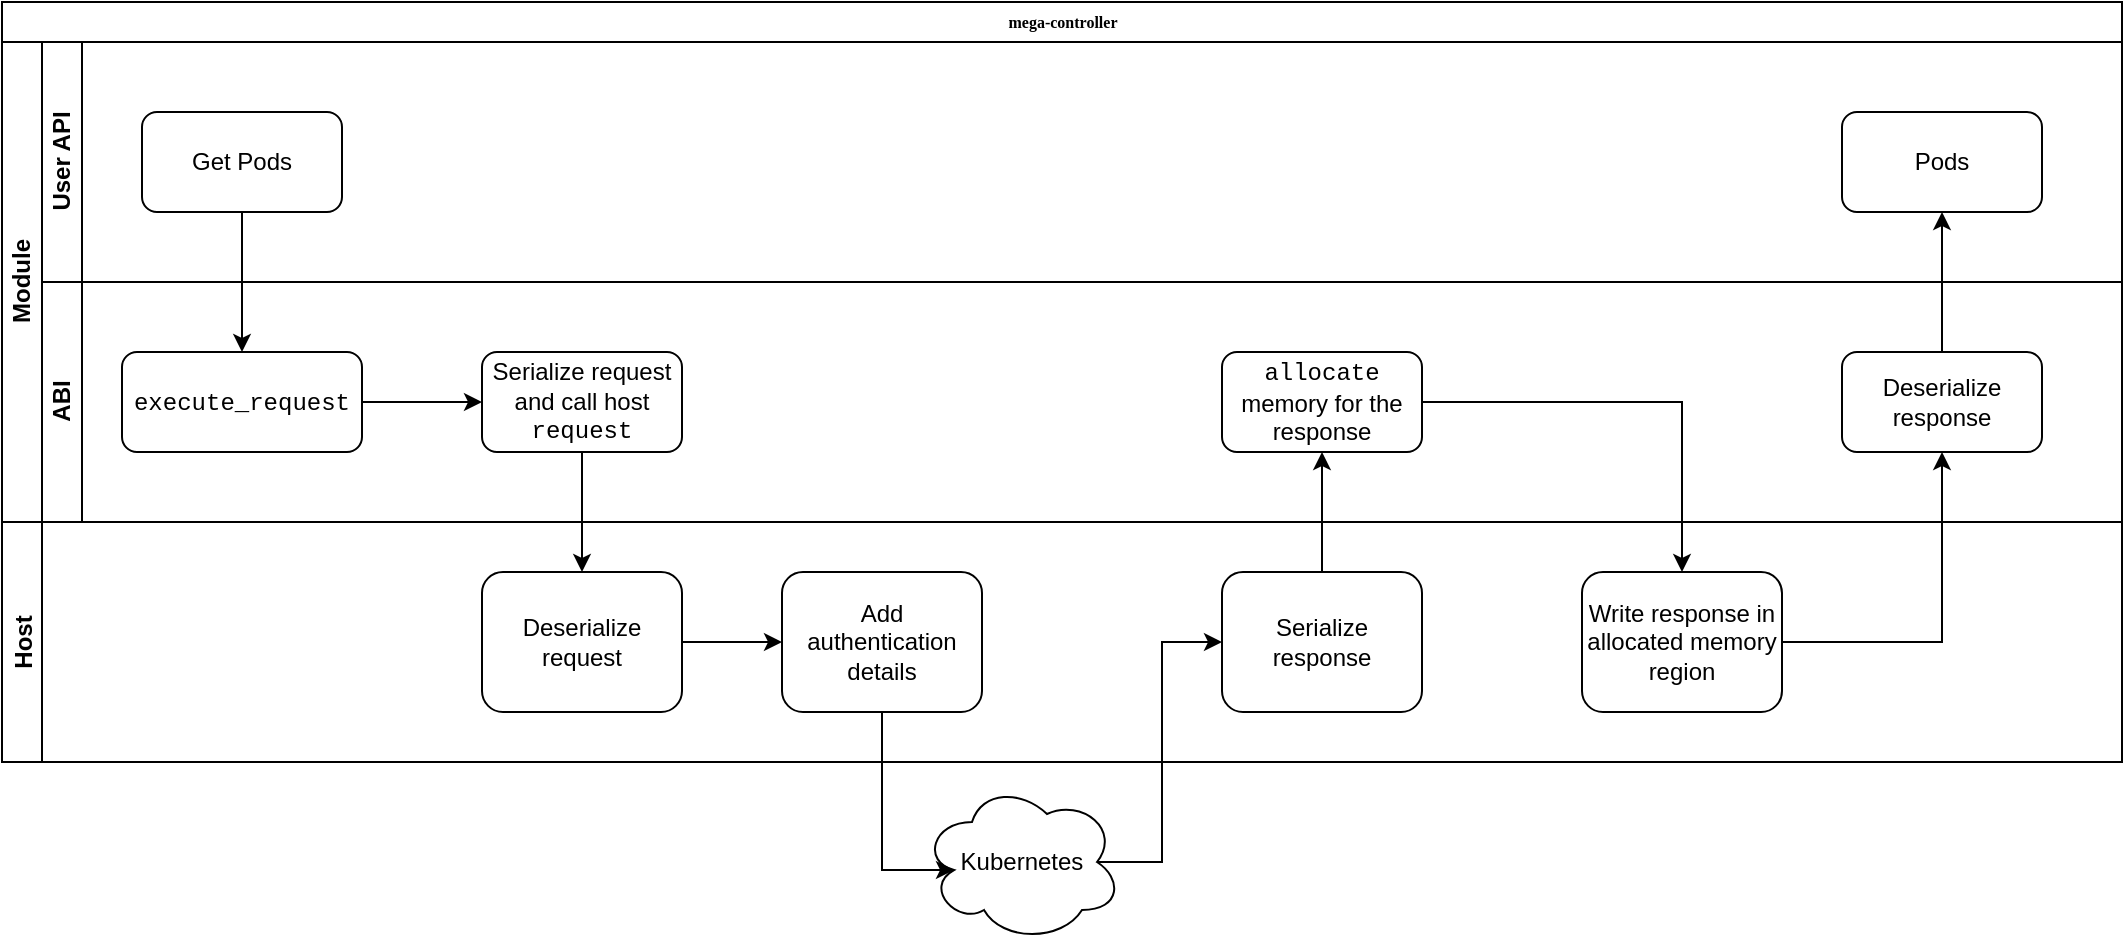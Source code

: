 <mxfile version="13.3.1" type="device"><diagram name="Page-1" id="c7488fd3-1785-93aa-aadb-54a6760d102a"><mxGraphModel dx="1422" dy="816" grid="1" gridSize="10" guides="1" tooltips="1" connect="1" arrows="1" fold="1" page="1" pageScale="1" pageWidth="1100" pageHeight="850" background="#ffffff" math="0" shadow="0"><root><mxCell id="0"/><mxCell id="1" parent="0"/><mxCell id="2b4e8129b02d487f-1" value="mega-controller" style="swimlane;html=1;childLayout=stackLayout;horizontal=1;startSize=20;horizontalStack=0;rounded=0;shadow=0;labelBackgroundColor=none;strokeWidth=1;fontFamily=Verdana;fontSize=8;align=center;" parent="1" vertex="1"><mxGeometry x="180" y="70" width="1060" height="380" as="geometry"/></mxCell><mxCell id="9C-9iJp8qdv15_eOo82N-1" value="Module" style="swimlane;html=1;childLayout=stackLayout;resizeParent=1;resizeParentMax=0;horizontal=0;startSize=20;horizontalStack=0;" vertex="1" parent="2b4e8129b02d487f-1"><mxGeometry y="20" width="1060" height="240" as="geometry"/></mxCell><mxCell id="9C-9iJp8qdv15_eOo82N-2" value="User API" style="swimlane;html=1;startSize=20;horizontal=0;" vertex="1" parent="9C-9iJp8qdv15_eOo82N-1"><mxGeometry x="20" width="1040" height="120" as="geometry"/></mxCell><mxCell id="9C-9iJp8qdv15_eOo82N-6" value="Get Pods" style="shape=ext;rounded=1;html=1;whiteSpace=wrap;" vertex="1" parent="9C-9iJp8qdv15_eOo82N-2"><mxGeometry x="50" y="35" width="100" height="50" as="geometry"/></mxCell><mxCell id="9C-9iJp8qdv15_eOo82N-35" value="Pods" style="shape=ext;rounded=1;html=1;whiteSpace=wrap;" vertex="1" parent="9C-9iJp8qdv15_eOo82N-2"><mxGeometry x="900" y="35" width="100" height="50" as="geometry"/></mxCell><mxCell id="9C-9iJp8qdv15_eOo82N-3" value="ABI" style="swimlane;html=1;startSize=20;horizontal=0;" vertex="1" parent="9C-9iJp8qdv15_eOo82N-1"><mxGeometry x="20" y="120" width="1040" height="120" as="geometry"/></mxCell><mxCell id="9C-9iJp8qdv15_eOo82N-10" value="" style="edgeStyle=orthogonalEdgeStyle;rounded=0;orthogonalLoop=1;jettySize=auto;html=1;" edge="1" parent="9C-9iJp8qdv15_eOo82N-3" source="9C-9iJp8qdv15_eOo82N-7" target="9C-9iJp8qdv15_eOo82N-9"><mxGeometry relative="1" as="geometry"/></mxCell><mxCell id="9C-9iJp8qdv15_eOo82N-25" value="&lt;font face=&quot;Courier New&quot;&gt;allocate&lt;/font&gt; memory for the response" style="shape=ext;rounded=1;html=1;whiteSpace=wrap;" vertex="1" parent="9C-9iJp8qdv15_eOo82N-3"><mxGeometry x="590" y="35" width="100" height="50" as="geometry"/></mxCell><mxCell id="9C-9iJp8qdv15_eOo82N-7" value="&lt;font face=&quot;Courier New&quot;&gt;execute_request&lt;/font&gt;" style="shape=ext;rounded=1;html=1;whiteSpace=wrap;" vertex="1" parent="9C-9iJp8qdv15_eOo82N-3"><mxGeometry x="40" y="35" width="120" height="50" as="geometry"/></mxCell><mxCell id="9C-9iJp8qdv15_eOo82N-9" value="Serialize request and call host &lt;font face=&quot;Courier New&quot;&gt;request&lt;/font&gt;" style="shape=ext;rounded=1;html=1;whiteSpace=wrap;" vertex="1" parent="9C-9iJp8qdv15_eOo82N-3"><mxGeometry x="220" y="35" width="100" height="50" as="geometry"/></mxCell><mxCell id="9C-9iJp8qdv15_eOo82N-33" value="Deserialize response" style="shape=ext;rounded=1;html=1;whiteSpace=wrap;" vertex="1" parent="9C-9iJp8qdv15_eOo82N-3"><mxGeometry x="900" y="35" width="100" height="50" as="geometry"/></mxCell><mxCell id="9C-9iJp8qdv15_eOo82N-31" style="edgeStyle=orthogonalEdgeStyle;rounded=0;orthogonalLoop=1;jettySize=auto;html=1;exitX=0.5;exitY=1;exitDx=0;exitDy=0;" edge="1" parent="9C-9iJp8qdv15_eOo82N-1" source="9C-9iJp8qdv15_eOo82N-6" target="9C-9iJp8qdv15_eOo82N-7"><mxGeometry relative="1" as="geometry"/></mxCell><mxCell id="9C-9iJp8qdv15_eOo82N-36" style="edgeStyle=orthogonalEdgeStyle;rounded=0;orthogonalLoop=1;jettySize=auto;html=1;exitX=0.5;exitY=0;exitDx=0;exitDy=0;entryX=0.5;entryY=1;entryDx=0;entryDy=0;" edge="1" parent="9C-9iJp8qdv15_eOo82N-1" source="9C-9iJp8qdv15_eOo82N-33" target="9C-9iJp8qdv15_eOo82N-35"><mxGeometry relative="1" as="geometry"/></mxCell><mxCell id="9C-9iJp8qdv15_eOo82N-5" value="Host" style="swimlane;startSize=20;horizontal=0;" vertex="1" parent="2b4e8129b02d487f-1"><mxGeometry y="260" width="1060" height="120" as="geometry"/></mxCell><mxCell id="9C-9iJp8qdv15_eOo82N-21" value="" style="edgeStyle=orthogonalEdgeStyle;rounded=0;orthogonalLoop=1;jettySize=auto;html=1;" edge="1" parent="9C-9iJp8qdv15_eOo82N-5" source="9C-9iJp8qdv15_eOo82N-12" target="9C-9iJp8qdv15_eOo82N-20"><mxGeometry relative="1" as="geometry"/></mxCell><mxCell id="9C-9iJp8qdv15_eOo82N-18" value="Serialize response" style="shape=ext;rounded=1;html=1;whiteSpace=wrap;" vertex="1" parent="9C-9iJp8qdv15_eOo82N-5"><mxGeometry x="610" y="25" width="100" height="70" as="geometry"/></mxCell><mxCell id="9C-9iJp8qdv15_eOo82N-28" value="Write response in allocated memory region" style="shape=ext;rounded=1;html=1;whiteSpace=wrap;" vertex="1" parent="9C-9iJp8qdv15_eOo82N-5"><mxGeometry x="790" y="25" width="100" height="70" as="geometry"/></mxCell><mxCell id="9C-9iJp8qdv15_eOo82N-20" value="Add authentication details" style="shape=ext;rounded=1;html=1;whiteSpace=wrap;" vertex="1" parent="9C-9iJp8qdv15_eOo82N-5"><mxGeometry x="390" y="25" width="100" height="70" as="geometry"/></mxCell><mxCell id="9C-9iJp8qdv15_eOo82N-12" value="Deserialize request" style="shape=ext;rounded=1;html=1;whiteSpace=wrap;" vertex="1" parent="9C-9iJp8qdv15_eOo82N-5"><mxGeometry x="240" y="25" width="100" height="70" as="geometry"/></mxCell><mxCell id="9C-9iJp8qdv15_eOo82N-13" style="edgeStyle=orthogonalEdgeStyle;rounded=0;orthogonalLoop=1;jettySize=auto;html=1;exitX=0.5;exitY=1;exitDx=0;exitDy=0;entryX=0.5;entryY=0;entryDx=0;entryDy=0;" edge="1" parent="2b4e8129b02d487f-1" source="9C-9iJp8qdv15_eOo82N-9" target="9C-9iJp8qdv15_eOo82N-12"><mxGeometry relative="1" as="geometry"/></mxCell><mxCell id="9C-9iJp8qdv15_eOo82N-26" style="edgeStyle=orthogonalEdgeStyle;rounded=0;orthogonalLoop=1;jettySize=auto;html=1;exitX=0.5;exitY=0;exitDx=0;exitDy=0;entryX=0.5;entryY=1;entryDx=0;entryDy=0;" edge="1" parent="2b4e8129b02d487f-1" source="9C-9iJp8qdv15_eOo82N-18" target="9C-9iJp8qdv15_eOo82N-25"><mxGeometry relative="1" as="geometry"/></mxCell><mxCell id="9C-9iJp8qdv15_eOo82N-30" style="edgeStyle=orthogonalEdgeStyle;rounded=0;orthogonalLoop=1;jettySize=auto;html=1;exitX=1;exitY=0.5;exitDx=0;exitDy=0;entryX=0.5;entryY=0;entryDx=0;entryDy=0;" edge="1" parent="2b4e8129b02d487f-1" source="9C-9iJp8qdv15_eOo82N-25" target="9C-9iJp8qdv15_eOo82N-28"><mxGeometry relative="1" as="geometry"/></mxCell><mxCell id="9C-9iJp8qdv15_eOo82N-34" style="edgeStyle=orthogonalEdgeStyle;rounded=0;orthogonalLoop=1;jettySize=auto;html=1;exitX=1;exitY=0.5;exitDx=0;exitDy=0;entryX=0.5;entryY=1;entryDx=0;entryDy=0;" edge="1" parent="2b4e8129b02d487f-1" source="9C-9iJp8qdv15_eOo82N-28" target="9C-9iJp8qdv15_eOo82N-33"><mxGeometry relative="1" as="geometry"/></mxCell><mxCell id="9C-9iJp8qdv15_eOo82N-23" style="edgeStyle=orthogonalEdgeStyle;rounded=0;orthogonalLoop=1;jettySize=auto;html=1;exitX=0.875;exitY=0.5;exitDx=0;exitDy=0;exitPerimeter=0;entryX=0;entryY=0.5;entryDx=0;entryDy=0;" edge="1" parent="1" source="9C-9iJp8qdv15_eOo82N-14" target="9C-9iJp8qdv15_eOo82N-18"><mxGeometry relative="1" as="geometry"><Array as="points"><mxPoint x="760" y="500"/><mxPoint x="760" y="390"/></Array></mxGeometry></mxCell><mxCell id="9C-9iJp8qdv15_eOo82N-14" value="Kubernetes" style="ellipse;shape=cloud;whiteSpace=wrap;html=1;" vertex="1" parent="1"><mxGeometry x="640" y="460" width="100" height="80" as="geometry"/></mxCell><mxCell id="9C-9iJp8qdv15_eOo82N-22" style="edgeStyle=orthogonalEdgeStyle;rounded=0;orthogonalLoop=1;jettySize=auto;html=1;exitX=0.5;exitY=1;exitDx=0;exitDy=0;entryX=0.16;entryY=0.55;entryDx=0;entryDy=0;entryPerimeter=0;" edge="1" parent="1" source="9C-9iJp8qdv15_eOo82N-20" target="9C-9iJp8qdv15_eOo82N-14"><mxGeometry relative="1" as="geometry"><Array as="points"><mxPoint x="620" y="504"/></Array></mxGeometry></mxCell></root></mxGraphModel></diagram></mxfile>